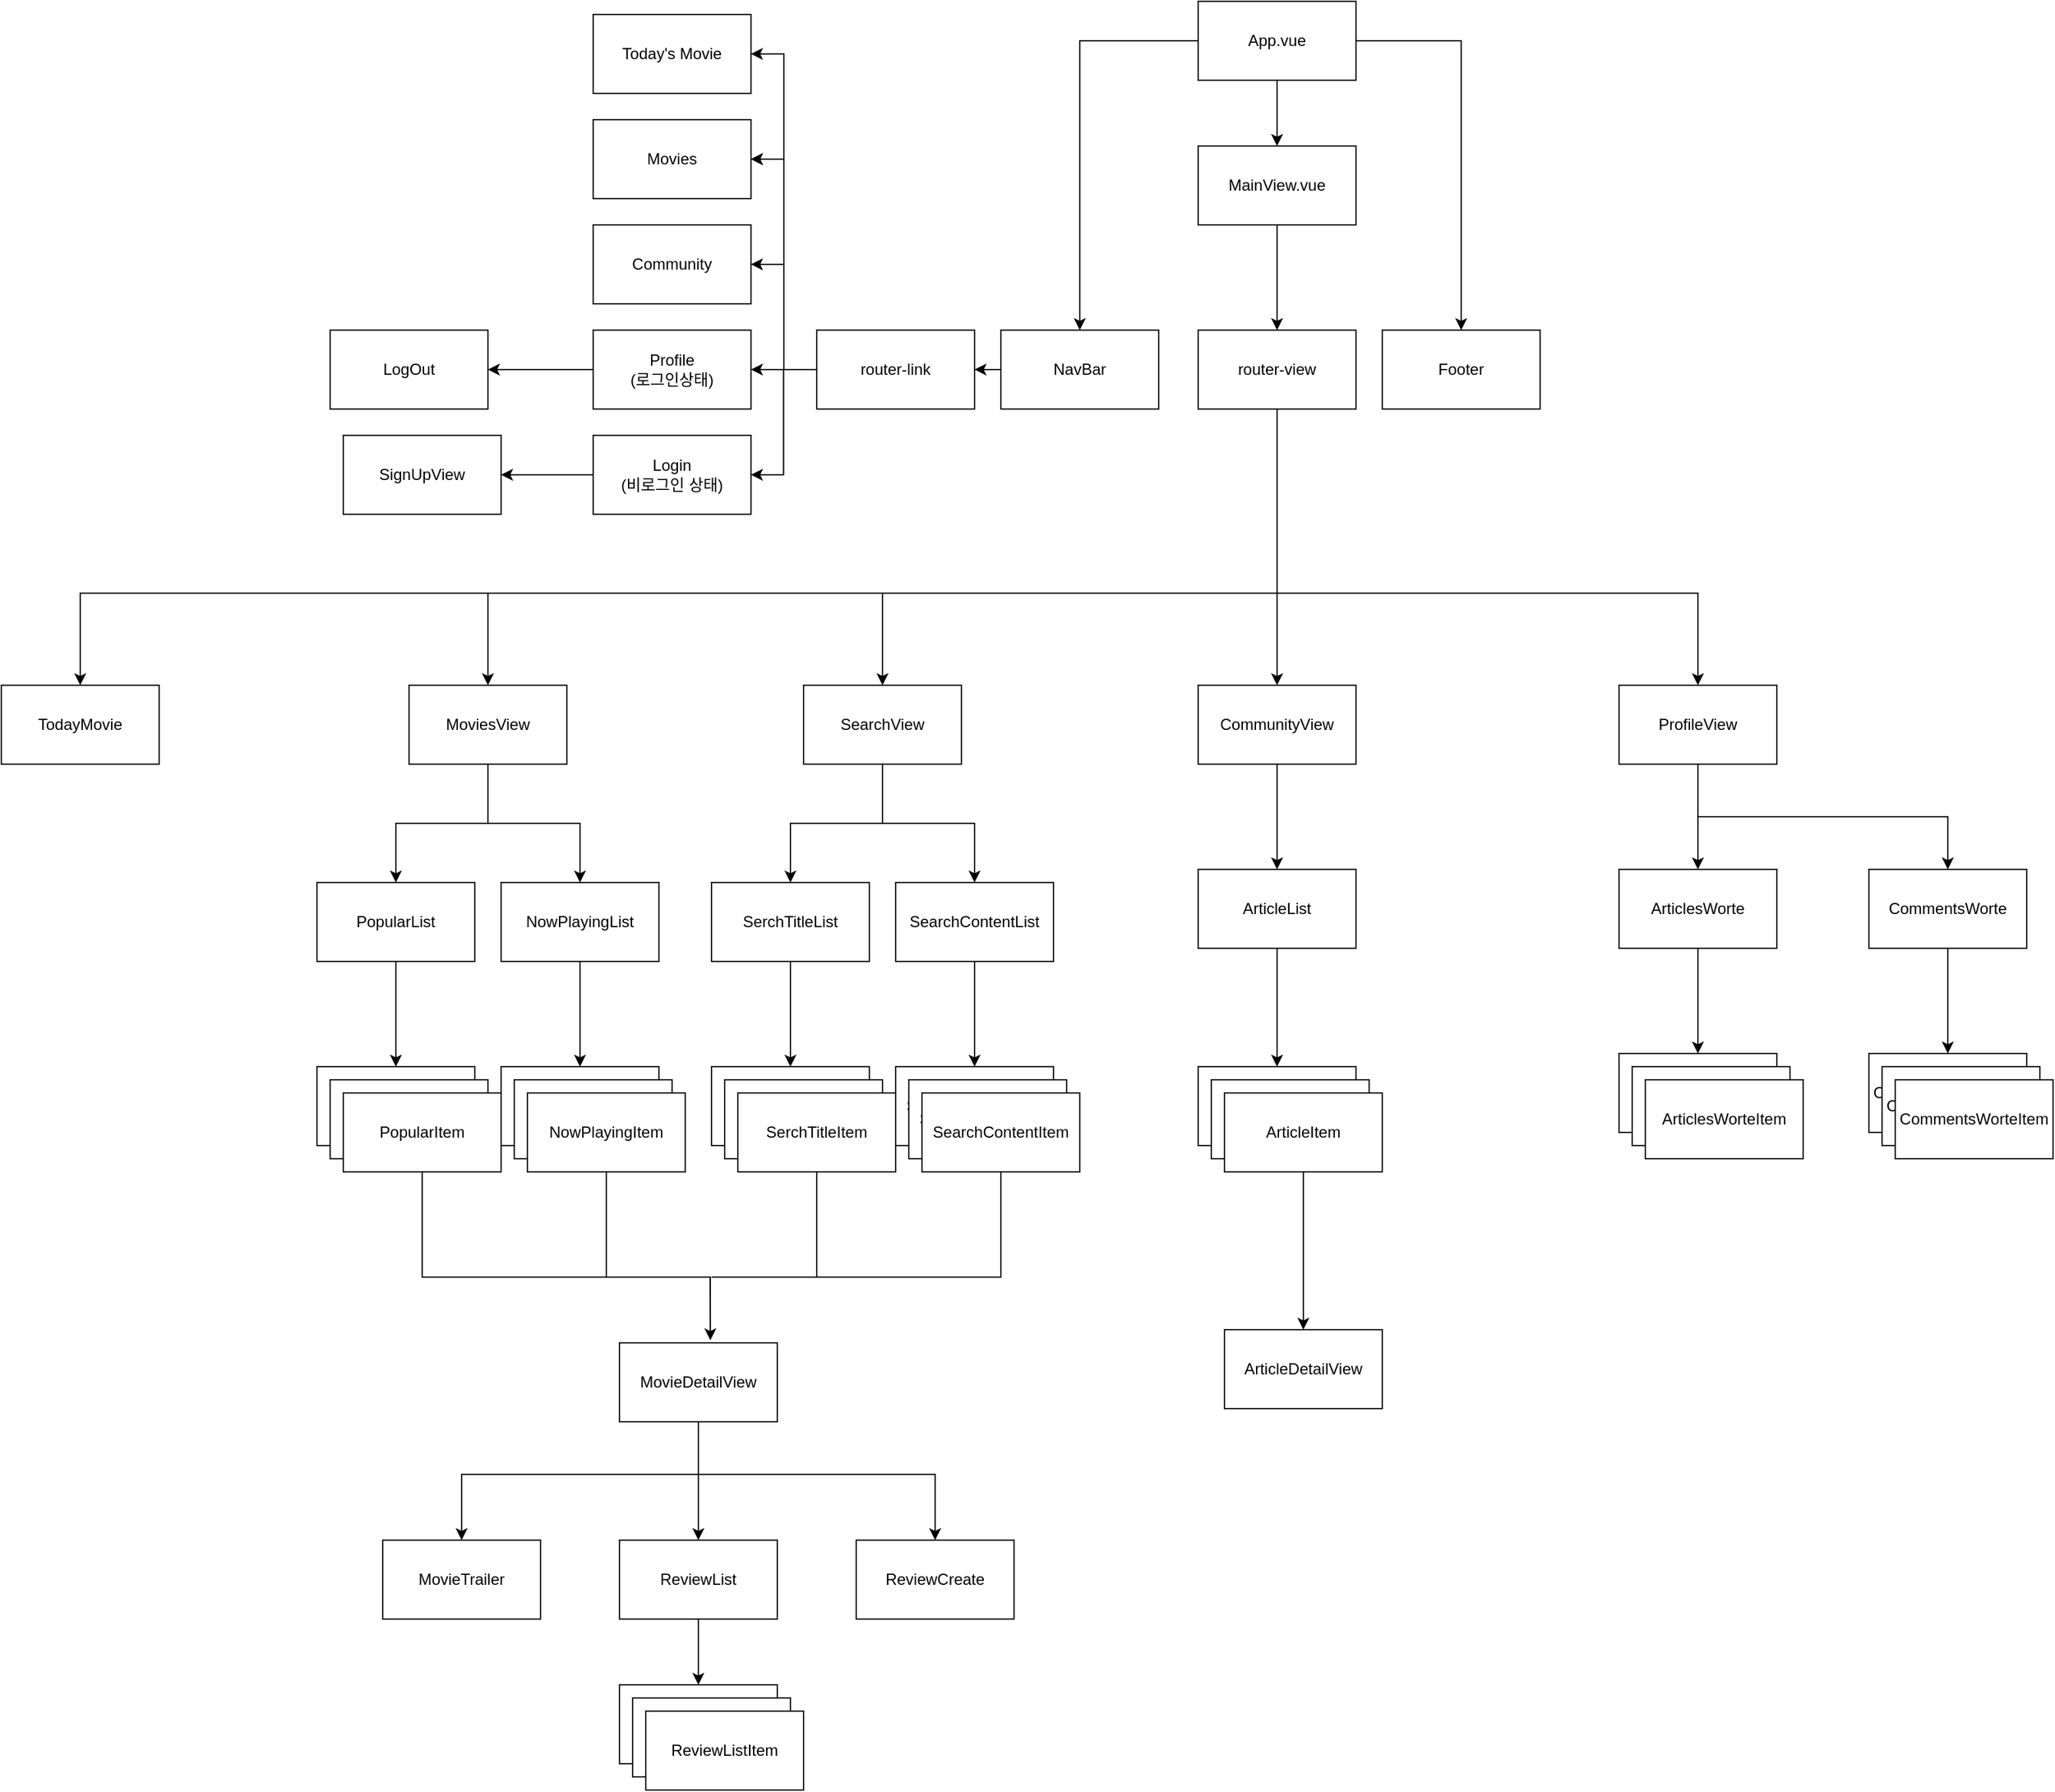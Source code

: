 <mxfile version="21.3.2" type="device">
  <diagram name="페이지-1" id="Rqv8MLzrmBsNatyuL9q9">
    <mxGraphModel dx="326" dy="520" grid="1" gridSize="10" guides="1" tooltips="1" connect="1" arrows="1" fold="1" page="1" pageScale="1" pageWidth="3300" pageHeight="4681" math="0" shadow="0">
      <root>
        <mxCell id="0" />
        <mxCell id="1" parent="0" />
        <mxCell id="rEnnl2mZhtEM8N6RFNqr-10" value="" style="edgeStyle=orthogonalEdgeStyle;rounded=0;orthogonalLoop=1;jettySize=auto;html=1;" parent="1" source="rEnnl2mZhtEM8N6RFNqr-11" target="rEnnl2mZhtEM8N6RFNqr-13" edge="1">
          <mxGeometry relative="1" as="geometry" />
        </mxCell>
        <mxCell id="rEnnl2mZhtEM8N6RFNqr-28" style="edgeStyle=orthogonalEdgeStyle;rounded=0;orthogonalLoop=1;jettySize=auto;html=1;entryX=0.5;entryY=0;entryDx=0;entryDy=0;exitX=1;exitY=0.5;exitDx=0;exitDy=0;" parent="1" source="QTcGTWtoXZyI2AgszmAy-1" target="rEnnl2mZhtEM8N6RFNqr-29" edge="1">
          <mxGeometry relative="1" as="geometry">
            <mxPoint x="2110" y="380" as="targetPoint" />
            <mxPoint x="2070" y="280" as="sourcePoint" />
          </mxGeometry>
        </mxCell>
        <mxCell id="rEnnl2mZhtEM8N6RFNqr-11" value="MainView.vue" style="rounded=0;whiteSpace=wrap;html=1;" parent="1" vertex="1">
          <mxGeometry x="1870" y="350" width="120" height="60" as="geometry" />
        </mxCell>
        <mxCell id="rEnnl2mZhtEM8N6RFNqr-38" value="" style="edgeStyle=orthogonalEdgeStyle;rounded=0;orthogonalLoop=1;jettySize=auto;html=1;" parent="1" source="rEnnl2mZhtEM8N6RFNqr-13" target="rEnnl2mZhtEM8N6RFNqr-37" edge="1">
          <mxGeometry relative="1" as="geometry" />
        </mxCell>
        <mxCell id="rEnnl2mZhtEM8N6RFNqr-13" value="router-view" style="rounded=0;whiteSpace=wrap;html=1;" parent="1" vertex="1">
          <mxGeometry x="1870" y="490" width="120" height="60" as="geometry" />
        </mxCell>
        <mxCell id="rEnnl2mZhtEM8N6RFNqr-14" value="Community" style="whiteSpace=wrap;html=1;rounded=0;" parent="1" vertex="1">
          <mxGeometry x="1410" y="410" width="120" height="60" as="geometry" />
        </mxCell>
        <mxCell id="rEnnl2mZhtEM8N6RFNqr-15" value="Movies" style="whiteSpace=wrap;html=1;rounded=0;" parent="1" vertex="1">
          <mxGeometry x="1410" y="330" width="120" height="60" as="geometry" />
        </mxCell>
        <mxCell id="rEnnl2mZhtEM8N6RFNqr-45" style="edgeStyle=orthogonalEdgeStyle;rounded=0;orthogonalLoop=1;jettySize=auto;html=1;" parent="1" source="rEnnl2mZhtEM8N6RFNqr-16" target="rEnnl2mZhtEM8N6RFNqr-44" edge="1">
          <mxGeometry relative="1" as="geometry" />
        </mxCell>
        <mxCell id="rEnnl2mZhtEM8N6RFNqr-16" value="Profile&lt;br&gt;(로그인상태)" style="whiteSpace=wrap;html=1;rounded=0;" parent="1" vertex="1">
          <mxGeometry x="1410" y="490" width="120" height="60" as="geometry" />
        </mxCell>
        <mxCell id="rEnnl2mZhtEM8N6RFNqr-23" style="edgeStyle=orthogonalEdgeStyle;rounded=0;orthogonalLoop=1;jettySize=auto;html=1;entryX=1;entryY=0.5;entryDx=0;entryDy=0;" parent="1" source="rEnnl2mZhtEM8N6RFNqr-19" target="rEnnl2mZhtEM8N6RFNqr-15" edge="1">
          <mxGeometry relative="1" as="geometry">
            <mxPoint x="1890" y="760.0" as="targetPoint" />
          </mxGeometry>
        </mxCell>
        <mxCell id="rEnnl2mZhtEM8N6RFNqr-24" value="" style="edgeStyle=orthogonalEdgeStyle;rounded=0;orthogonalLoop=1;jettySize=auto;html=1;entryX=1;entryY=0.5;entryDx=0;entryDy=0;" parent="1" source="rEnnl2mZhtEM8N6RFNqr-19" target="rEnnl2mZhtEM8N6RFNqr-16" edge="1">
          <mxGeometry relative="1" as="geometry" />
        </mxCell>
        <mxCell id="rEnnl2mZhtEM8N6RFNqr-19" value="router-link" style="rounded=0;whiteSpace=wrap;html=1;" parent="1" vertex="1">
          <mxGeometry x="1580" y="490" width="120" height="60" as="geometry" />
        </mxCell>
        <mxCell id="rEnnl2mZhtEM8N6RFNqr-36" value="" style="edgeStyle=orthogonalEdgeStyle;rounded=0;orthogonalLoop=1;jettySize=auto;html=1;" parent="1" source="rEnnl2mZhtEM8N6RFNqr-21" target="rEnnl2mZhtEM8N6RFNqr-19" edge="1">
          <mxGeometry relative="1" as="geometry" />
        </mxCell>
        <mxCell id="rEnnl2mZhtEM8N6RFNqr-21" value="NavBar" style="rounded=0;whiteSpace=wrap;html=1;" parent="1" vertex="1">
          <mxGeometry x="1720" y="490" width="120" height="60" as="geometry" />
        </mxCell>
        <mxCell id="rEnnl2mZhtEM8N6RFNqr-26" value="" style="endArrow=classic;html=1;rounded=0;" parent="1" edge="1">
          <mxGeometry width="50" height="50" relative="1" as="geometry">
            <mxPoint x="1555" y="520" as="sourcePoint" />
            <mxPoint x="1530" y="360" as="targetPoint" />
            <Array as="points">
              <mxPoint x="1555" y="360" />
            </Array>
          </mxGeometry>
        </mxCell>
        <mxCell id="rEnnl2mZhtEM8N6RFNqr-29" value="Footer" style="rounded=0;whiteSpace=wrap;html=1;" parent="1" vertex="1">
          <mxGeometry x="2010" y="490" width="120" height="60" as="geometry" />
        </mxCell>
        <mxCell id="rEnnl2mZhtEM8N6RFNqr-32" style="edgeStyle=orthogonalEdgeStyle;rounded=0;orthogonalLoop=1;jettySize=auto;html=1;exitX=0;exitY=0.5;exitDx=0;exitDy=0;entryX=0.5;entryY=0;entryDx=0;entryDy=0;" parent="1" source="QTcGTWtoXZyI2AgszmAy-1" target="rEnnl2mZhtEM8N6RFNqr-21" edge="1">
          <mxGeometry relative="1" as="geometry" />
        </mxCell>
        <mxCell id="rEnnl2mZhtEM8N6RFNqr-79" value="" style="edgeStyle=orthogonalEdgeStyle;rounded=0;orthogonalLoop=1;jettySize=auto;html=1;" parent="1" source="rEnnl2mZhtEM8N6RFNqr-37" target="rEnnl2mZhtEM8N6RFNqr-78" edge="1">
          <mxGeometry relative="1" as="geometry" />
        </mxCell>
        <mxCell id="rEnnl2mZhtEM8N6RFNqr-37" value="CommunityView" style="rounded=0;whiteSpace=wrap;html=1;" parent="1" vertex="1">
          <mxGeometry x="1870" y="760" width="120" height="60" as="geometry" />
        </mxCell>
        <mxCell id="rEnnl2mZhtEM8N6RFNqr-44" value="LogOut" style="whiteSpace=wrap;html=1;rounded=0;" parent="1" vertex="1">
          <mxGeometry x="1210" y="490" width="120" height="60" as="geometry" />
        </mxCell>
        <mxCell id="rEnnl2mZhtEM8N6RFNqr-55" value="" style="edgeStyle=orthogonalEdgeStyle;rounded=0;orthogonalLoop=1;jettySize=auto;html=1;" parent="1" source="rEnnl2mZhtEM8N6RFNqr-51" target="rEnnl2mZhtEM8N6RFNqr-54" edge="1">
          <mxGeometry relative="1" as="geometry" />
        </mxCell>
        <mxCell id="rEnnl2mZhtEM8N6RFNqr-51" value="SearchView" style="rounded=0;whiteSpace=wrap;html=1;" parent="1" vertex="1">
          <mxGeometry x="1570" y="760" width="120" height="60" as="geometry" />
        </mxCell>
        <mxCell id="rEnnl2mZhtEM8N6RFNqr-53" value="" style="endArrow=classic;html=1;rounded=0;entryX=0.5;entryY=0;entryDx=0;entryDy=0;" parent="1" target="rEnnl2mZhtEM8N6RFNqr-51" edge="1">
          <mxGeometry width="50" height="50" relative="1" as="geometry">
            <mxPoint x="1930" y="690" as="sourcePoint" />
            <mxPoint x="1940" y="590" as="targetPoint" />
            <Array as="points">
              <mxPoint x="1630" y="690" />
            </Array>
          </mxGeometry>
        </mxCell>
        <mxCell id="rEnnl2mZhtEM8N6RFNqr-73" value="" style="edgeStyle=orthogonalEdgeStyle;rounded=0;orthogonalLoop=1;jettySize=auto;html=1;" parent="1" source="rEnnl2mZhtEM8N6RFNqr-54" target="rEnnl2mZhtEM8N6RFNqr-72" edge="1">
          <mxGeometry relative="1" as="geometry" />
        </mxCell>
        <mxCell id="rEnnl2mZhtEM8N6RFNqr-54" value="SerchTitleList" style="rounded=0;whiteSpace=wrap;html=1;" parent="1" vertex="1">
          <mxGeometry x="1500" y="910" width="120" height="60" as="geometry" />
        </mxCell>
        <mxCell id="rEnnl2mZhtEM8N6RFNqr-75" value="" style="edgeStyle=orthogonalEdgeStyle;rounded=0;orthogonalLoop=1;jettySize=auto;html=1;" parent="1" source="rEnnl2mZhtEM8N6RFNqr-56" target="rEnnl2mZhtEM8N6RFNqr-74" edge="1">
          <mxGeometry relative="1" as="geometry" />
        </mxCell>
        <mxCell id="rEnnl2mZhtEM8N6RFNqr-56" value="SearchContentList" style="rounded=0;whiteSpace=wrap;html=1;" parent="1" vertex="1">
          <mxGeometry x="1640" y="910" width="120" height="60" as="geometry" />
        </mxCell>
        <mxCell id="rEnnl2mZhtEM8N6RFNqr-57" value="" style="endArrow=classic;html=1;rounded=0;entryX=0.5;entryY=0;entryDx=0;entryDy=0;" parent="1" target="rEnnl2mZhtEM8N6RFNqr-56" edge="1">
          <mxGeometry width="50" height="50" relative="1" as="geometry">
            <mxPoint x="1630" y="820" as="sourcePoint" />
            <mxPoint x="1780" y="911" as="targetPoint" />
            <Array as="points">
              <mxPoint x="1630" y="865" />
              <mxPoint x="1700" y="865" />
            </Array>
          </mxGeometry>
        </mxCell>
        <mxCell id="rEnnl2mZhtEM8N6RFNqr-62" value="" style="edgeStyle=orthogonalEdgeStyle;rounded=0;orthogonalLoop=1;jettySize=auto;html=1;" parent="1" source="rEnnl2mZhtEM8N6RFNqr-63" target="rEnnl2mZhtEM8N6RFNqr-64" edge="1">
          <mxGeometry relative="1" as="geometry" />
        </mxCell>
        <mxCell id="rEnnl2mZhtEM8N6RFNqr-63" value="MoviesView" style="rounded=0;whiteSpace=wrap;html=1;" parent="1" vertex="1">
          <mxGeometry x="1270" y="760" width="120" height="60" as="geometry" />
        </mxCell>
        <mxCell id="rEnnl2mZhtEM8N6RFNqr-69" value="" style="edgeStyle=orthogonalEdgeStyle;rounded=0;orthogonalLoop=1;jettySize=auto;html=1;" parent="1" source="rEnnl2mZhtEM8N6RFNqr-64" target="rEnnl2mZhtEM8N6RFNqr-68" edge="1">
          <mxGeometry relative="1" as="geometry" />
        </mxCell>
        <mxCell id="rEnnl2mZhtEM8N6RFNqr-64" value="PopularList" style="rounded=0;whiteSpace=wrap;html=1;" parent="1" vertex="1">
          <mxGeometry x="1200" y="910" width="120" height="60" as="geometry" />
        </mxCell>
        <mxCell id="rEnnl2mZhtEM8N6RFNqr-71" value="" style="edgeStyle=orthogonalEdgeStyle;rounded=0;orthogonalLoop=1;jettySize=auto;html=1;" parent="1" source="rEnnl2mZhtEM8N6RFNqr-65" target="rEnnl2mZhtEM8N6RFNqr-70" edge="1">
          <mxGeometry relative="1" as="geometry" />
        </mxCell>
        <mxCell id="rEnnl2mZhtEM8N6RFNqr-65" value="NowPlayingList" style="rounded=0;whiteSpace=wrap;html=1;" parent="1" vertex="1">
          <mxGeometry x="1340" y="910" width="120" height="60" as="geometry" />
        </mxCell>
        <mxCell id="rEnnl2mZhtEM8N6RFNqr-66" value="" style="endArrow=classic;html=1;rounded=0;entryX=0.5;entryY=0;entryDx=0;entryDy=0;" parent="1" target="rEnnl2mZhtEM8N6RFNqr-65" edge="1">
          <mxGeometry width="50" height="50" relative="1" as="geometry">
            <mxPoint x="1330" y="820" as="sourcePoint" />
            <mxPoint x="1480" y="911" as="targetPoint" />
            <Array as="points">
              <mxPoint x="1330" y="865" />
              <mxPoint x="1400" y="865" />
            </Array>
          </mxGeometry>
        </mxCell>
        <mxCell id="rEnnl2mZhtEM8N6RFNqr-67" value="" style="endArrow=classic;html=1;rounded=0;entryX=0.5;entryY=0;entryDx=0;entryDy=0;" parent="1" target="rEnnl2mZhtEM8N6RFNqr-63" edge="1">
          <mxGeometry width="50" height="50" relative="1" as="geometry">
            <mxPoint x="1630" y="690" as="sourcePoint" />
            <mxPoint x="1580" y="840" as="targetPoint" />
            <Array as="points">
              <mxPoint x="1330" y="690" />
            </Array>
          </mxGeometry>
        </mxCell>
        <mxCell id="rEnnl2mZhtEM8N6RFNqr-68" value="PopularItem" style="rounded=0;whiteSpace=wrap;html=1;" parent="1" vertex="1">
          <mxGeometry x="1200" y="1050" width="120" height="60" as="geometry" />
        </mxCell>
        <mxCell id="rEnnl2mZhtEM8N6RFNqr-70" value="NowPlayingItem" style="rounded=0;whiteSpace=wrap;html=1;" parent="1" vertex="1">
          <mxGeometry x="1340" y="1050" width="120" height="60" as="geometry" />
        </mxCell>
        <mxCell id="rEnnl2mZhtEM8N6RFNqr-72" value="SerchTitleItem" style="rounded=0;whiteSpace=wrap;html=1;" parent="1" vertex="1">
          <mxGeometry x="1500" y="1050" width="120" height="60" as="geometry" />
        </mxCell>
        <mxCell id="rEnnl2mZhtEM8N6RFNqr-74" value="SearchContentItem" style="rounded=0;whiteSpace=wrap;html=1;" parent="1" vertex="1">
          <mxGeometry x="1640" y="1050" width="120" height="60" as="geometry" />
        </mxCell>
        <mxCell id="rEnnl2mZhtEM8N6RFNqr-76" value="TodayMovie" style="rounded=0;whiteSpace=wrap;html=1;" parent="1" vertex="1">
          <mxGeometry x="960" y="760" width="120" height="60" as="geometry" />
        </mxCell>
        <mxCell id="rEnnl2mZhtEM8N6RFNqr-77" value="" style="endArrow=classic;html=1;rounded=0;entryX=0.5;entryY=0;entryDx=0;entryDy=0;" parent="1" target="rEnnl2mZhtEM8N6RFNqr-76" edge="1">
          <mxGeometry width="50" height="50" relative="1" as="geometry">
            <mxPoint x="1330" y="690" as="sourcePoint" />
            <mxPoint x="1510" y="800" as="targetPoint" />
            <Array as="points">
              <mxPoint x="1020" y="690" />
            </Array>
          </mxGeometry>
        </mxCell>
        <mxCell id="rEnnl2mZhtEM8N6RFNqr-89" value="" style="edgeStyle=orthogonalEdgeStyle;rounded=0;orthogonalLoop=1;jettySize=auto;html=1;" parent="1" source="rEnnl2mZhtEM8N6RFNqr-78" target="rEnnl2mZhtEM8N6RFNqr-88" edge="1">
          <mxGeometry relative="1" as="geometry" />
        </mxCell>
        <mxCell id="rEnnl2mZhtEM8N6RFNqr-78" value="ArticleList" style="rounded=0;whiteSpace=wrap;html=1;" parent="1" vertex="1">
          <mxGeometry x="1870" y="900" width="120" height="60" as="geometry" />
        </mxCell>
        <mxCell id="rEnnl2mZhtEM8N6RFNqr-80" value="PopularItem" style="rounded=0;whiteSpace=wrap;html=1;" parent="1" vertex="1">
          <mxGeometry x="1210" y="1060" width="120" height="60" as="geometry" />
        </mxCell>
        <mxCell id="rEnnl2mZhtEM8N6RFNqr-81" value="PopularItem" style="rounded=0;whiteSpace=wrap;html=1;" parent="1" vertex="1">
          <mxGeometry x="1220" y="1070" width="120" height="60" as="geometry" />
        </mxCell>
        <mxCell id="rEnnl2mZhtEM8N6RFNqr-82" value="NowPlayingItem" style="rounded=0;whiteSpace=wrap;html=1;" parent="1" vertex="1">
          <mxGeometry x="1350" y="1060" width="120" height="60" as="geometry" />
        </mxCell>
        <mxCell id="rEnnl2mZhtEM8N6RFNqr-83" value="NowPlayingItem" style="rounded=0;whiteSpace=wrap;html=1;" parent="1" vertex="1">
          <mxGeometry x="1360" y="1070" width="120" height="60" as="geometry" />
        </mxCell>
        <mxCell id="rEnnl2mZhtEM8N6RFNqr-84" value="SerchTitleItem" style="rounded=0;whiteSpace=wrap;html=1;" parent="1" vertex="1">
          <mxGeometry x="1510" y="1060" width="120" height="60" as="geometry" />
        </mxCell>
        <mxCell id="rEnnl2mZhtEM8N6RFNqr-85" value="SerchTitleItem" style="rounded=0;whiteSpace=wrap;html=1;" parent="1" vertex="1">
          <mxGeometry x="1520" y="1070" width="120" height="60" as="geometry" />
        </mxCell>
        <mxCell id="rEnnl2mZhtEM8N6RFNqr-86" value="SearchContentItem" style="rounded=0;whiteSpace=wrap;html=1;" parent="1" vertex="1">
          <mxGeometry x="1650" y="1060" width="120" height="60" as="geometry" />
        </mxCell>
        <mxCell id="rEnnl2mZhtEM8N6RFNqr-87" value="SearchContentItem" style="rounded=0;whiteSpace=wrap;html=1;" parent="1" vertex="1">
          <mxGeometry x="1660" y="1070" width="120" height="60" as="geometry" />
        </mxCell>
        <mxCell id="rEnnl2mZhtEM8N6RFNqr-88" value="ArticleItem" style="rounded=0;whiteSpace=wrap;html=1;" parent="1" vertex="1">
          <mxGeometry x="1870" y="1050" width="120" height="60" as="geometry" />
        </mxCell>
        <mxCell id="rEnnl2mZhtEM8N6RFNqr-90" value="ArticleItem" style="rounded=0;whiteSpace=wrap;html=1;" parent="1" vertex="1">
          <mxGeometry x="1880" y="1060" width="120" height="60" as="geometry" />
        </mxCell>
        <mxCell id="rEnnl2mZhtEM8N6RFNqr-91" value="ArticleItem" style="rounded=0;whiteSpace=wrap;html=1;" parent="1" vertex="1">
          <mxGeometry x="1890" y="1070" width="120" height="60" as="geometry" />
        </mxCell>
        <mxCell id="rEnnl2mZhtEM8N6RFNqr-104" value="" style="edgeStyle=orthogonalEdgeStyle;rounded=0;orthogonalLoop=1;jettySize=auto;html=1;" parent="1" source="rEnnl2mZhtEM8N6RFNqr-94" target="rEnnl2mZhtEM8N6RFNqr-103" edge="1">
          <mxGeometry relative="1" as="geometry">
            <Array as="points">
              <mxPoint x="1490" y="1360" />
              <mxPoint x="1310" y="1360" />
            </Array>
          </mxGeometry>
        </mxCell>
        <mxCell id="rEnnl2mZhtEM8N6RFNqr-94" value="MovieDetailView" style="rounded=0;whiteSpace=wrap;html=1;" parent="1" vertex="1">
          <mxGeometry x="1430" y="1260" width="120" height="60" as="geometry" />
        </mxCell>
        <mxCell id="rEnnl2mZhtEM8N6RFNqr-95" value="" style="endArrow=classic;html=1;rounded=0;entryX=0.576;entryY=-0.033;entryDx=0;entryDy=0;entryPerimeter=0;exitX=0.5;exitY=1;exitDx=0;exitDy=0;" parent="1" source="rEnnl2mZhtEM8N6RFNqr-81" target="rEnnl2mZhtEM8N6RFNqr-94" edge="1">
          <mxGeometry width="50" height="50" relative="1" as="geometry">
            <mxPoint x="1470" y="1170" as="sourcePoint" />
            <mxPoint x="1570" y="1170" as="targetPoint" />
            <Array as="points">
              <mxPoint x="1280" y="1210" />
              <mxPoint x="1499" y="1210" />
            </Array>
          </mxGeometry>
        </mxCell>
        <mxCell id="rEnnl2mZhtEM8N6RFNqr-97" value="" style="endArrow=none;html=1;rounded=0;entryX=0.5;entryY=1;entryDx=0;entryDy=0;" parent="1" target="rEnnl2mZhtEM8N6RFNqr-83" edge="1">
          <mxGeometry width="50" height="50" relative="1" as="geometry">
            <mxPoint x="1420" y="1210" as="sourcePoint" />
            <mxPoint x="1570" y="1170" as="targetPoint" />
          </mxGeometry>
        </mxCell>
        <mxCell id="rEnnl2mZhtEM8N6RFNqr-99" value="" style="endArrow=none;html=1;rounded=0;entryX=0.5;entryY=1;entryDx=0;entryDy=0;" parent="1" target="rEnnl2mZhtEM8N6RFNqr-87" edge="1">
          <mxGeometry width="50" height="50" relative="1" as="geometry">
            <mxPoint x="1500" y="1210" as="sourcePoint" />
            <mxPoint x="1570" y="1170" as="targetPoint" />
            <Array as="points">
              <mxPoint x="1720" y="1210" />
            </Array>
          </mxGeometry>
        </mxCell>
        <mxCell id="rEnnl2mZhtEM8N6RFNqr-100" value="" style="endArrow=none;html=1;rounded=0;entryX=0.5;entryY=1;entryDx=0;entryDy=0;" parent="1" target="rEnnl2mZhtEM8N6RFNqr-85" edge="1">
          <mxGeometry width="50" height="50" relative="1" as="geometry">
            <mxPoint x="1580" y="1210" as="sourcePoint" />
            <mxPoint x="1570" y="1170" as="targetPoint" />
          </mxGeometry>
        </mxCell>
        <mxCell id="rEnnl2mZhtEM8N6RFNqr-101" value="" style="endArrow=classic;html=1;rounded=0;exitX=0.5;exitY=1;exitDx=0;exitDy=0;entryX=0.5;entryY=0;entryDx=0;entryDy=0;" parent="1" source="rEnnl2mZhtEM8N6RFNqr-91" target="rEnnl2mZhtEM8N6RFNqr-102" edge="1">
          <mxGeometry width="50" height="50" relative="1" as="geometry">
            <mxPoint x="1942.96" y="1131.02" as="sourcePoint" />
            <mxPoint x="1950" y="1210" as="targetPoint" />
          </mxGeometry>
        </mxCell>
        <mxCell id="rEnnl2mZhtEM8N6RFNqr-102" value="ArticleDetailView" style="rounded=0;whiteSpace=wrap;html=1;" parent="1" vertex="1">
          <mxGeometry x="1890" y="1250" width="120" height="60" as="geometry" />
        </mxCell>
        <mxCell id="rEnnl2mZhtEM8N6RFNqr-103" value="MovieTrailer" style="rounded=0;whiteSpace=wrap;html=1;" parent="1" vertex="1">
          <mxGeometry x="1250" y="1410" width="120" height="60" as="geometry" />
        </mxCell>
        <mxCell id="rEnnl2mZhtEM8N6RFNqr-109" value="" style="edgeStyle=orthogonalEdgeStyle;rounded=0;orthogonalLoop=1;jettySize=auto;html=1;" parent="1" source="rEnnl2mZhtEM8N6RFNqr-106" target="rEnnl2mZhtEM8N6RFNqr-108" edge="1">
          <mxGeometry relative="1" as="geometry" />
        </mxCell>
        <mxCell id="rEnnl2mZhtEM8N6RFNqr-106" value="ProfileView" style="rounded=0;whiteSpace=wrap;html=1;" parent="1" vertex="1">
          <mxGeometry x="2190" y="760" width="120" height="60" as="geometry" />
        </mxCell>
        <mxCell id="rEnnl2mZhtEM8N6RFNqr-107" value="" style="endArrow=classic;html=1;rounded=0;entryX=0.5;entryY=0;entryDx=0;entryDy=0;" parent="1" target="rEnnl2mZhtEM8N6RFNqr-106" edge="1">
          <mxGeometry width="50" height="50" relative="1" as="geometry">
            <mxPoint x="1930" y="690" as="sourcePoint" />
            <mxPoint x="2020" y="790" as="targetPoint" />
            <Array as="points">
              <mxPoint x="2250" y="690" />
            </Array>
          </mxGeometry>
        </mxCell>
        <mxCell id="rEnnl2mZhtEM8N6RFNqr-111" value="" style="edgeStyle=orthogonalEdgeStyle;rounded=0;orthogonalLoop=1;jettySize=auto;html=1;" parent="1" target="rEnnl2mZhtEM8N6RFNqr-110" edge="1">
          <mxGeometry relative="1" as="geometry">
            <mxPoint x="2250" y="850" as="sourcePoint" />
            <Array as="points">
              <mxPoint x="2250" y="860" />
              <mxPoint x="2440" y="860" />
            </Array>
          </mxGeometry>
        </mxCell>
        <mxCell id="rEnnl2mZhtEM8N6RFNqr-114" value="" style="edgeStyle=orthogonalEdgeStyle;rounded=0;orthogonalLoop=1;jettySize=auto;html=1;" parent="1" source="rEnnl2mZhtEM8N6RFNqr-108" target="rEnnl2mZhtEM8N6RFNqr-113" edge="1">
          <mxGeometry relative="1" as="geometry" />
        </mxCell>
        <mxCell id="rEnnl2mZhtEM8N6RFNqr-108" value="ArticlesWorte" style="whiteSpace=wrap;html=1;rounded=0;" parent="1" vertex="1">
          <mxGeometry x="2190" y="900" width="120" height="60" as="geometry" />
        </mxCell>
        <mxCell id="rEnnl2mZhtEM8N6RFNqr-118" value="" style="edgeStyle=orthogonalEdgeStyle;rounded=0;orthogonalLoop=1;jettySize=auto;html=1;" parent="1" source="rEnnl2mZhtEM8N6RFNqr-110" target="rEnnl2mZhtEM8N6RFNqr-117" edge="1">
          <mxGeometry relative="1" as="geometry" />
        </mxCell>
        <mxCell id="rEnnl2mZhtEM8N6RFNqr-110" value="CommentsWorte" style="whiteSpace=wrap;html=1;rounded=0;" parent="1" vertex="1">
          <mxGeometry x="2380" y="900" width="120" height="60" as="geometry" />
        </mxCell>
        <mxCell id="rEnnl2mZhtEM8N6RFNqr-113" value="ArticlesWorteItem" style="whiteSpace=wrap;html=1;rounded=0;" parent="1" vertex="1">
          <mxGeometry x="2190" y="1040" width="120" height="60" as="geometry" />
        </mxCell>
        <mxCell id="rEnnl2mZhtEM8N6RFNqr-115" value="ArticlesWorteItem" style="whiteSpace=wrap;html=1;rounded=0;" parent="1" vertex="1">
          <mxGeometry x="2200" y="1050" width="120" height="60" as="geometry" />
        </mxCell>
        <mxCell id="rEnnl2mZhtEM8N6RFNqr-116" value="ArticlesWorteItem" style="whiteSpace=wrap;html=1;rounded=0;" parent="1" vertex="1">
          <mxGeometry x="2210" y="1060" width="120" height="60" as="geometry" />
        </mxCell>
        <mxCell id="rEnnl2mZhtEM8N6RFNqr-117" value="CommentsWorteItem" style="whiteSpace=wrap;html=1;rounded=0;" parent="1" vertex="1">
          <mxGeometry x="2380" y="1040" width="120" height="60" as="geometry" />
        </mxCell>
        <mxCell id="rEnnl2mZhtEM8N6RFNqr-119" value="CommentsWorteItem" style="whiteSpace=wrap;html=1;rounded=0;" parent="1" vertex="1">
          <mxGeometry x="2390" y="1050" width="120" height="60" as="geometry" />
        </mxCell>
        <mxCell id="rEnnl2mZhtEM8N6RFNqr-120" value="CommentsWorteItem" style="whiteSpace=wrap;html=1;rounded=0;" parent="1" vertex="1">
          <mxGeometry x="2400" y="1060" width="120" height="60" as="geometry" />
        </mxCell>
        <mxCell id="rEnnl2mZhtEM8N6RFNqr-124" value="" style="edgeStyle=orthogonalEdgeStyle;rounded=0;orthogonalLoop=1;jettySize=auto;html=1;" parent="1" source="rEnnl2mZhtEM8N6RFNqr-121" target="rEnnl2mZhtEM8N6RFNqr-123" edge="1">
          <mxGeometry relative="1" as="geometry" />
        </mxCell>
        <mxCell id="rEnnl2mZhtEM8N6RFNqr-121" value="ReviewList" style="rounded=0;whiteSpace=wrap;html=1;" parent="1" vertex="1">
          <mxGeometry x="1430" y="1410" width="120" height="60" as="geometry" />
        </mxCell>
        <mxCell id="rEnnl2mZhtEM8N6RFNqr-122" value="" style="endArrow=classic;html=1;rounded=0;exitX=0.5;exitY=1;exitDx=0;exitDy=0;entryX=0.5;entryY=0;entryDx=0;entryDy=0;" parent="1" source="rEnnl2mZhtEM8N6RFNqr-94" target="rEnnl2mZhtEM8N6RFNqr-121" edge="1">
          <mxGeometry width="50" height="50" relative="1" as="geometry">
            <mxPoint x="1610" y="1350" as="sourcePoint" />
            <mxPoint x="1660" y="1300" as="targetPoint" />
            <Array as="points">
              <mxPoint x="1490" y="1360" />
            </Array>
          </mxGeometry>
        </mxCell>
        <mxCell id="rEnnl2mZhtEM8N6RFNqr-123" value="ReviewListItem" style="rounded=0;whiteSpace=wrap;html=1;" parent="1" vertex="1">
          <mxGeometry x="1430" y="1520" width="120" height="60" as="geometry" />
        </mxCell>
        <mxCell id="rEnnl2mZhtEM8N6RFNqr-125" value="ReviewListItem" style="rounded=0;whiteSpace=wrap;html=1;" parent="1" vertex="1">
          <mxGeometry x="1440" y="1530" width="120" height="60" as="geometry" />
        </mxCell>
        <mxCell id="rEnnl2mZhtEM8N6RFNqr-126" value="ReviewListItem" style="rounded=0;whiteSpace=wrap;html=1;" parent="1" vertex="1">
          <mxGeometry x="1450" y="1540" width="120" height="60" as="geometry" />
        </mxCell>
        <mxCell id="rEnnl2mZhtEM8N6RFNqr-127" value="ReviewCreate" style="rounded=0;whiteSpace=wrap;html=1;" parent="1" vertex="1">
          <mxGeometry x="1610" y="1410" width="120" height="60" as="geometry" />
        </mxCell>
        <mxCell id="rEnnl2mZhtEM8N6RFNqr-128" value="" style="endArrow=classic;html=1;rounded=0;entryX=0.5;entryY=0;entryDx=0;entryDy=0;" parent="1" target="rEnnl2mZhtEM8N6RFNqr-127" edge="1">
          <mxGeometry width="50" height="50" relative="1" as="geometry">
            <mxPoint x="1490" y="1360" as="sourcePoint" />
            <mxPoint x="1760" y="1410" as="targetPoint" />
            <Array as="points">
              <mxPoint x="1670" y="1360" />
            </Array>
          </mxGeometry>
        </mxCell>
        <mxCell id="QTcGTWtoXZyI2AgszmAy-2" value="" style="edgeStyle=orthogonalEdgeStyle;rounded=0;orthogonalLoop=1;jettySize=auto;html=1;" edge="1" parent="1" source="QTcGTWtoXZyI2AgszmAy-1" target="rEnnl2mZhtEM8N6RFNqr-11">
          <mxGeometry relative="1" as="geometry" />
        </mxCell>
        <mxCell id="QTcGTWtoXZyI2AgszmAy-1" value="App.vue" style="rounded=0;whiteSpace=wrap;html=1;" vertex="1" parent="1">
          <mxGeometry x="1870" y="240" width="120" height="60" as="geometry" />
        </mxCell>
        <mxCell id="QTcGTWtoXZyI2AgszmAy-3" value="Today&#39;s Movie" style="whiteSpace=wrap;html=1;rounded=0;" vertex="1" parent="1">
          <mxGeometry x="1410" y="250" width="120" height="60" as="geometry" />
        </mxCell>
        <mxCell id="QTcGTWtoXZyI2AgszmAy-5" value="" style="endArrow=classic;html=1;rounded=0;entryX=1;entryY=0.5;entryDx=0;entryDy=0;" edge="1" parent="1" target="QTcGTWtoXZyI2AgszmAy-3">
          <mxGeometry width="50" height="50" relative="1" as="geometry">
            <mxPoint x="1555" y="360" as="sourcePoint" />
            <mxPoint x="1535" y="277" as="targetPoint" />
            <Array as="points">
              <mxPoint x="1555" y="280" />
            </Array>
          </mxGeometry>
        </mxCell>
        <mxCell id="QTcGTWtoXZyI2AgszmAy-6" value="SignUpView" style="whiteSpace=wrap;html=1;rounded=0;" vertex="1" parent="1">
          <mxGeometry x="1220" y="570" width="120" height="60" as="geometry" />
        </mxCell>
        <mxCell id="QTcGTWtoXZyI2AgszmAy-7" value="" style="edgeStyle=orthogonalEdgeStyle;rounded=0;orthogonalLoop=1;jettySize=auto;html=1;" edge="1" parent="1" source="QTcGTWtoXZyI2AgszmAy-8" target="QTcGTWtoXZyI2AgszmAy-6">
          <mxGeometry relative="1" as="geometry" />
        </mxCell>
        <mxCell id="QTcGTWtoXZyI2AgszmAy-8" value="Login&lt;br&gt;(비로그인 상태)" style="whiteSpace=wrap;html=1;rounded=0;" vertex="1" parent="1">
          <mxGeometry x="1410" y="570" width="120" height="60" as="geometry" />
        </mxCell>
        <mxCell id="QTcGTWtoXZyI2AgszmAy-9" value="" style="endArrow=classic;html=1;rounded=0;entryX=1;entryY=0.5;entryDx=0;entryDy=0;" edge="1" parent="1" target="rEnnl2mZhtEM8N6RFNqr-14">
          <mxGeometry width="50" height="50" relative="1" as="geometry">
            <mxPoint x="1555" y="440" as="sourcePoint" />
            <mxPoint x="1540" y="440" as="targetPoint" />
          </mxGeometry>
        </mxCell>
        <mxCell id="QTcGTWtoXZyI2AgszmAy-10" value="" style="endArrow=none;html=1;rounded=0;" edge="1" parent="1">
          <mxGeometry width="50" height="50" relative="1" as="geometry">
            <mxPoint x="1554.77" y="600" as="sourcePoint" />
            <mxPoint x="1554.77" y="520" as="targetPoint" />
          </mxGeometry>
        </mxCell>
        <mxCell id="QTcGTWtoXZyI2AgszmAy-11" value="" style="endArrow=classic;html=1;rounded=0;" edge="1" parent="1">
          <mxGeometry width="50" height="50" relative="1" as="geometry">
            <mxPoint x="1555" y="600" as="sourcePoint" />
            <mxPoint x="1530" y="600" as="targetPoint" />
          </mxGeometry>
        </mxCell>
      </root>
    </mxGraphModel>
  </diagram>
</mxfile>
